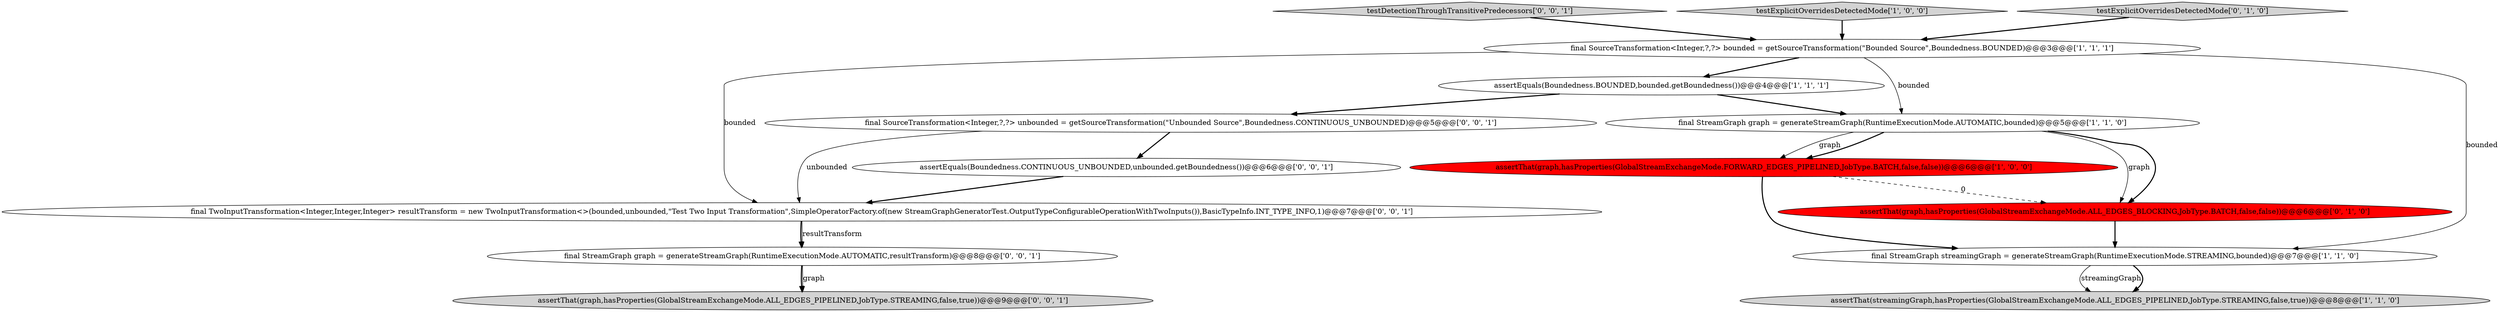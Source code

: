 digraph {
11 [style = filled, label = "testDetectionThroughTransitivePredecessors['0', '0', '1']", fillcolor = lightgray, shape = diamond image = "AAA0AAABBB3BBB"];
7 [style = filled, label = "assertThat(graph,hasProperties(GlobalStreamExchangeMode.ALL_EDGES_BLOCKING,JobType.BATCH,false,false))@@@6@@@['0', '1', '0']", fillcolor = red, shape = ellipse image = "AAA1AAABBB2BBB"];
4 [style = filled, label = "assertThat(streamingGraph,hasProperties(GlobalStreamExchangeMode.ALL_EDGES_PIPELINED,JobType.STREAMING,false,true))@@@8@@@['1', '1', '0']", fillcolor = lightgray, shape = ellipse image = "AAA0AAABBB1BBB"];
12 [style = filled, label = "assertThat(graph,hasProperties(GlobalStreamExchangeMode.ALL_EDGES_PIPELINED,JobType.STREAMING,false,true))@@@9@@@['0', '0', '1']", fillcolor = lightgray, shape = ellipse image = "AAA0AAABBB3BBB"];
2 [style = filled, label = "final SourceTransformation<Integer,?,?> bounded = getSourceTransformation(\"Bounded Source\",Boundedness.BOUNDED)@@@3@@@['1', '1', '1']", fillcolor = white, shape = ellipse image = "AAA0AAABBB1BBB"];
10 [style = filled, label = "final TwoInputTransformation<Integer,Integer,Integer> resultTransform = new TwoInputTransformation<>(bounded,unbounded,\"Test Two Input Transformation\",SimpleOperatorFactory.of(new StreamGraphGeneratorTest.OutputTypeConfigurableOperationWithTwoInputs()),BasicTypeInfo.INT_TYPE_INFO,1)@@@7@@@['0', '0', '1']", fillcolor = white, shape = ellipse image = "AAA0AAABBB3BBB"];
5 [style = filled, label = "assertThat(graph,hasProperties(GlobalStreamExchangeMode.FORWARD_EDGES_PIPELINED,JobType.BATCH,false,false))@@@6@@@['1', '0', '0']", fillcolor = red, shape = ellipse image = "AAA1AAABBB1BBB"];
3 [style = filled, label = "testExplicitOverridesDetectedMode['1', '0', '0']", fillcolor = lightgray, shape = diamond image = "AAA0AAABBB1BBB"];
6 [style = filled, label = "final StreamGraph graph = generateStreamGraph(RuntimeExecutionMode.AUTOMATIC,bounded)@@@5@@@['1', '1', '0']", fillcolor = white, shape = ellipse image = "AAA0AAABBB1BBB"];
9 [style = filled, label = "final SourceTransformation<Integer,?,?> unbounded = getSourceTransformation(\"Unbounded Source\",Boundedness.CONTINUOUS_UNBOUNDED)@@@5@@@['0', '0', '1']", fillcolor = white, shape = ellipse image = "AAA0AAABBB3BBB"];
13 [style = filled, label = "final StreamGraph graph = generateStreamGraph(RuntimeExecutionMode.AUTOMATIC,resultTransform)@@@8@@@['0', '0', '1']", fillcolor = white, shape = ellipse image = "AAA0AAABBB3BBB"];
0 [style = filled, label = "final StreamGraph streamingGraph = generateStreamGraph(RuntimeExecutionMode.STREAMING,bounded)@@@7@@@['1', '1', '0']", fillcolor = white, shape = ellipse image = "AAA0AAABBB1BBB"];
14 [style = filled, label = "assertEquals(Boundedness.CONTINUOUS_UNBOUNDED,unbounded.getBoundedness())@@@6@@@['0', '0', '1']", fillcolor = white, shape = ellipse image = "AAA0AAABBB3BBB"];
1 [style = filled, label = "assertEquals(Boundedness.BOUNDED,bounded.getBoundedness())@@@4@@@['1', '1', '1']", fillcolor = white, shape = ellipse image = "AAA0AAABBB1BBB"];
8 [style = filled, label = "testExplicitOverridesDetectedMode['0', '1', '0']", fillcolor = lightgray, shape = diamond image = "AAA0AAABBB2BBB"];
9->10 [style = solid, label="unbounded"];
2->1 [style = bold, label=""];
14->10 [style = bold, label=""];
7->0 [style = bold, label=""];
10->13 [style = solid, label="resultTransform"];
11->2 [style = bold, label=""];
1->9 [style = bold, label=""];
6->5 [style = solid, label="graph"];
6->7 [style = solid, label="graph"];
6->5 [style = bold, label=""];
1->6 [style = bold, label=""];
13->12 [style = bold, label=""];
0->4 [style = solid, label="streamingGraph"];
3->2 [style = bold, label=""];
5->0 [style = bold, label=""];
8->2 [style = bold, label=""];
10->13 [style = bold, label=""];
0->4 [style = bold, label=""];
2->0 [style = solid, label="bounded"];
9->14 [style = bold, label=""];
13->12 [style = solid, label="graph"];
2->10 [style = solid, label="bounded"];
5->7 [style = dashed, label="0"];
6->7 [style = bold, label=""];
2->6 [style = solid, label="bounded"];
}
